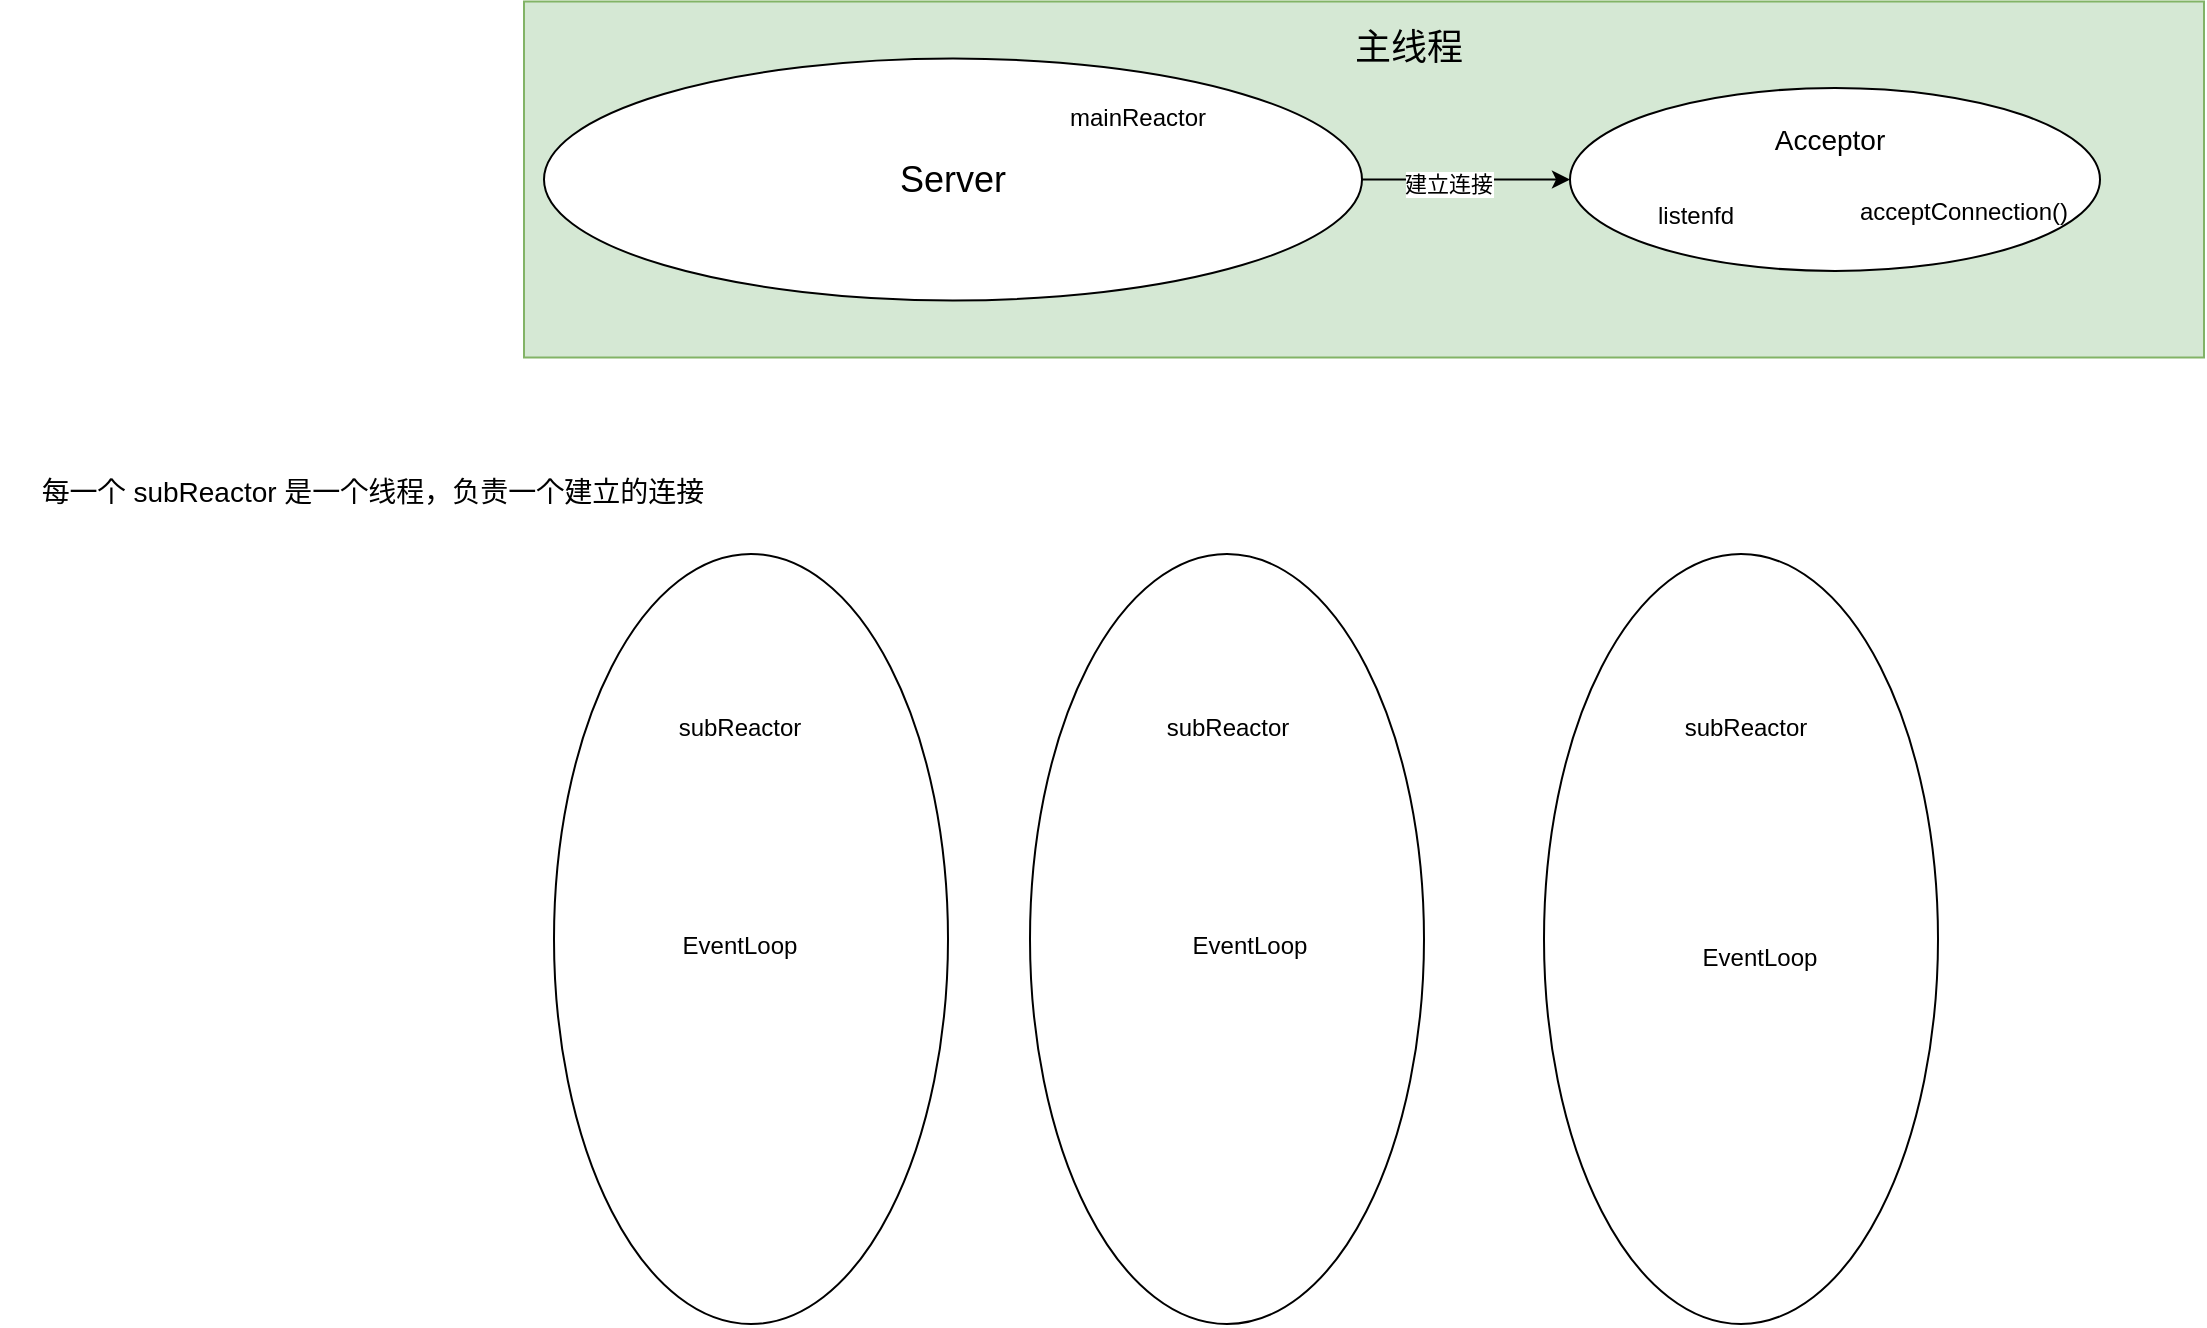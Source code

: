 <mxfile version="23.0.2" type="github">
  <diagram name="第 1 页" id="HPixPuR0UMIwDP6p2zAp">
    <mxGraphModel dx="1621" dy="1614" grid="0" gridSize="10" guides="1" tooltips="1" connect="1" arrows="1" fold="1" page="0" pageScale="1" pageWidth="827" pageHeight="1169" math="0" shadow="0">
      <root>
        <mxCell id="0" />
        <mxCell id="1" parent="0" />
        <mxCell id="QAgu7RRhWoaZdGaaHplV-9" value="" style="rounded=0;whiteSpace=wrap;html=1;fillColor=#d5e8d4;strokeColor=#82b366;" vertex="1" parent="1">
          <mxGeometry x="-116" y="-634.25" width="840" height="178" as="geometry" />
        </mxCell>
        <mxCell id="QAgu7RRhWoaZdGaaHplV-8" style="edgeStyle=orthogonalEdgeStyle;rounded=0;orthogonalLoop=1;jettySize=auto;html=1;entryX=0;entryY=0.5;entryDx=0;entryDy=0;" edge="1" parent="1" source="QAgu7RRhWoaZdGaaHplV-1" target="QAgu7RRhWoaZdGaaHplV-3">
          <mxGeometry relative="1" as="geometry">
            <mxPoint x="399" y="-545.25" as="targetPoint" />
          </mxGeometry>
        </mxCell>
        <mxCell id="QAgu7RRhWoaZdGaaHplV-11" value="建立连接" style="edgeLabel;html=1;align=center;verticalAlign=middle;resizable=0;points=[];" vertex="1" connectable="0" parent="QAgu7RRhWoaZdGaaHplV-8">
          <mxGeometry x="-0.173" y="-2" relative="1" as="geometry">
            <mxPoint as="offset" />
          </mxGeometry>
        </mxCell>
        <mxCell id="QAgu7RRhWoaZdGaaHplV-1" value="&lt;font style=&quot;font-size: 18px;&quot;&gt;Server&lt;/font&gt;" style="ellipse;whiteSpace=wrap;html=1;" vertex="1" parent="1">
          <mxGeometry x="-106" y="-605.75" width="409" height="121" as="geometry" />
        </mxCell>
        <mxCell id="QAgu7RRhWoaZdGaaHplV-3" value="" style="ellipse;whiteSpace=wrap;html=1;" vertex="1" parent="1">
          <mxGeometry x="407" y="-591" width="265" height="91.5" as="geometry" />
        </mxCell>
        <mxCell id="QAgu7RRhWoaZdGaaHplV-5" value="listenfd" style="text;html=1;strokeColor=none;fillColor=none;align=center;verticalAlign=middle;whiteSpace=wrap;rounded=0;" vertex="1" parent="1">
          <mxGeometry x="440" y="-542" width="60" height="30" as="geometry" />
        </mxCell>
        <mxCell id="QAgu7RRhWoaZdGaaHplV-6" value="&lt;font style=&quot;font-size: 14px;&quot;&gt;Acceptor&lt;/font&gt;" style="text;html=1;strokeColor=none;fillColor=none;align=center;verticalAlign=middle;whiteSpace=wrap;rounded=0;" vertex="1" parent="1">
          <mxGeometry x="507" y="-580" width="60" height="30" as="geometry" />
        </mxCell>
        <mxCell id="QAgu7RRhWoaZdGaaHplV-7" value="acceptConnection()" style="text;html=1;strokeColor=none;fillColor=none;align=center;verticalAlign=middle;whiteSpace=wrap;rounded=0;" vertex="1" parent="1">
          <mxGeometry x="574" y="-544" width="60" height="30" as="geometry" />
        </mxCell>
        <mxCell id="QAgu7RRhWoaZdGaaHplV-10" value="&lt;font style=&quot;font-size: 18px;&quot;&gt;主线程&lt;/font&gt;" style="text;html=1;strokeColor=none;fillColor=none;align=center;verticalAlign=middle;whiteSpace=wrap;rounded=0;" vertex="1" parent="1">
          <mxGeometry x="292" y="-624" width="69" height="25" as="geometry" />
        </mxCell>
        <mxCell id="QAgu7RRhWoaZdGaaHplV-12" value="mainReactor" style="text;html=1;strokeColor=none;fillColor=none;align=center;verticalAlign=middle;whiteSpace=wrap;rounded=0;" vertex="1" parent="1">
          <mxGeometry x="161" y="-591" width="60" height="30" as="geometry" />
        </mxCell>
        <mxCell id="QAgu7RRhWoaZdGaaHplV-13" value="" style="ellipse;whiteSpace=wrap;html=1;" vertex="1" parent="1">
          <mxGeometry x="-101" y="-358" width="197" height="385" as="geometry" />
        </mxCell>
        <mxCell id="QAgu7RRhWoaZdGaaHplV-14" value="" style="ellipse;whiteSpace=wrap;html=1;" vertex="1" parent="1">
          <mxGeometry x="137" y="-358" width="197" height="385" as="geometry" />
        </mxCell>
        <mxCell id="QAgu7RRhWoaZdGaaHplV-15" value="" style="ellipse;whiteSpace=wrap;html=1;" vertex="1" parent="1">
          <mxGeometry x="394" y="-358" width="197" height="385" as="geometry" />
        </mxCell>
        <mxCell id="QAgu7RRhWoaZdGaaHplV-16" value="&lt;font style=&quot;font-size: 12px;&quot;&gt;subReactor&lt;/font&gt;" style="text;html=1;strokeColor=none;fillColor=none;align=center;verticalAlign=middle;whiteSpace=wrap;rounded=0;" vertex="1" parent="1">
          <mxGeometry x="-38" y="-286" width="60" height="30" as="geometry" />
        </mxCell>
        <mxCell id="QAgu7RRhWoaZdGaaHplV-17" value="&lt;font style=&quot;font-size: 12px;&quot;&gt;subReactor&lt;/font&gt;" style="text;html=1;strokeColor=none;fillColor=none;align=center;verticalAlign=middle;whiteSpace=wrap;rounded=0;" vertex="1" parent="1">
          <mxGeometry x="205.5" y="-286" width="60" height="30" as="geometry" />
        </mxCell>
        <mxCell id="QAgu7RRhWoaZdGaaHplV-18" value="&lt;font style=&quot;font-size: 12px;&quot;&gt;subReactor&lt;/font&gt;" style="text;html=1;strokeColor=none;fillColor=none;align=center;verticalAlign=middle;whiteSpace=wrap;rounded=0;" vertex="1" parent="1">
          <mxGeometry x="465" y="-286" width="60" height="30" as="geometry" />
        </mxCell>
        <mxCell id="QAgu7RRhWoaZdGaaHplV-19" value="&lt;font style=&quot;font-size: 14px;&quot;&gt;每一个 subReactor 是一个线程，负责一个建立的连接&lt;/font&gt;" style="text;html=1;strokeColor=none;fillColor=none;align=center;verticalAlign=middle;whiteSpace=wrap;rounded=0;" vertex="1" parent="1">
          <mxGeometry x="-378" y="-460" width="373" height="141" as="geometry" />
        </mxCell>
        <mxCell id="QAgu7RRhWoaZdGaaHplV-20" value="EventLoop" style="text;html=1;strokeColor=none;fillColor=none;align=center;verticalAlign=middle;whiteSpace=wrap;rounded=0;" vertex="1" parent="1">
          <mxGeometry x="-38" y="-177" width="60" height="30" as="geometry" />
        </mxCell>
        <mxCell id="QAgu7RRhWoaZdGaaHplV-21" value="EventLoop" style="text;html=1;strokeColor=none;fillColor=none;align=center;verticalAlign=middle;whiteSpace=wrap;rounded=0;" vertex="1" parent="1">
          <mxGeometry x="217" y="-177" width="60" height="30" as="geometry" />
        </mxCell>
        <mxCell id="QAgu7RRhWoaZdGaaHplV-22" value="EventLoop" style="text;html=1;strokeColor=none;fillColor=none;align=center;verticalAlign=middle;whiteSpace=wrap;rounded=0;" vertex="1" parent="1">
          <mxGeometry x="472" y="-171" width="60" height="30" as="geometry" />
        </mxCell>
      </root>
    </mxGraphModel>
  </diagram>
</mxfile>
